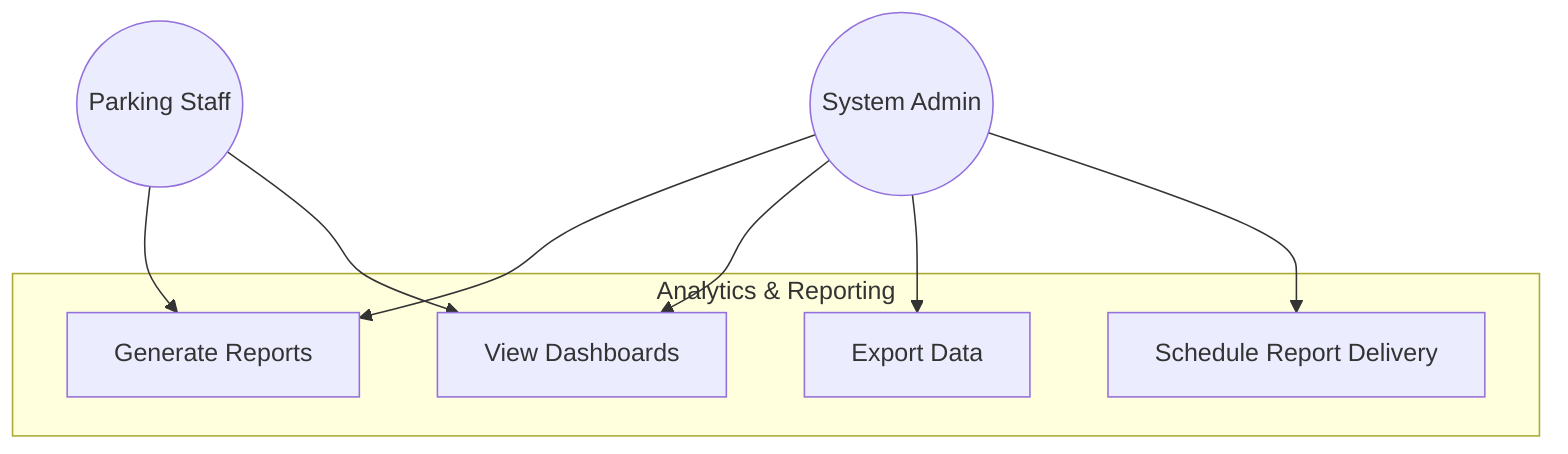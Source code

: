 graph TD
    Admin((System Admin))
    Staff((Parking Staff))

    subgraph "Analytics & Reporting"
        UC1[Generate Reports]
        UC2[View Dashboards]
        UC3[Export Data]
        UC4[Schedule Report Delivery]
    end

    Admin --> UC1
    Admin --> UC2
    Admin --> UC3
    Admin --> UC4
    Staff --> UC1
    Staff --> UC2